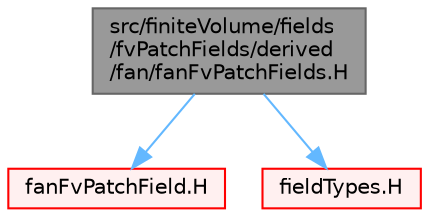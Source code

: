 digraph "src/finiteVolume/fields/fvPatchFields/derived/fan/fanFvPatchFields.H"
{
 // LATEX_PDF_SIZE
  bgcolor="transparent";
  edge [fontname=Helvetica,fontsize=10,labelfontname=Helvetica,labelfontsize=10];
  node [fontname=Helvetica,fontsize=10,shape=box,height=0.2,width=0.4];
  Node1 [id="Node000001",label="src/finiteVolume/fields\l/fvPatchFields/derived\l/fan/fanFvPatchFields.H",height=0.2,width=0.4,color="gray40", fillcolor="grey60", style="filled", fontcolor="black",tooltip=" "];
  Node1 -> Node2 [id="edge1_Node000001_Node000002",color="steelblue1",style="solid",tooltip=" "];
  Node2 [id="Node000002",label="fanFvPatchField.H",height=0.2,width=0.4,color="red", fillcolor="#FFF0F0", style="filled",URL="$fanFvPatchField_8H.html",tooltip=" "];
  Node1 -> Node174 [id="edge2_Node000001_Node000174",color="steelblue1",style="solid",tooltip=" "];
  Node174 [id="Node000174",label="fieldTypes.H",height=0.2,width=0.4,color="red", fillcolor="#FFF0F0", style="filled",URL="$fieldTypes_8H.html",tooltip=" "];
}
